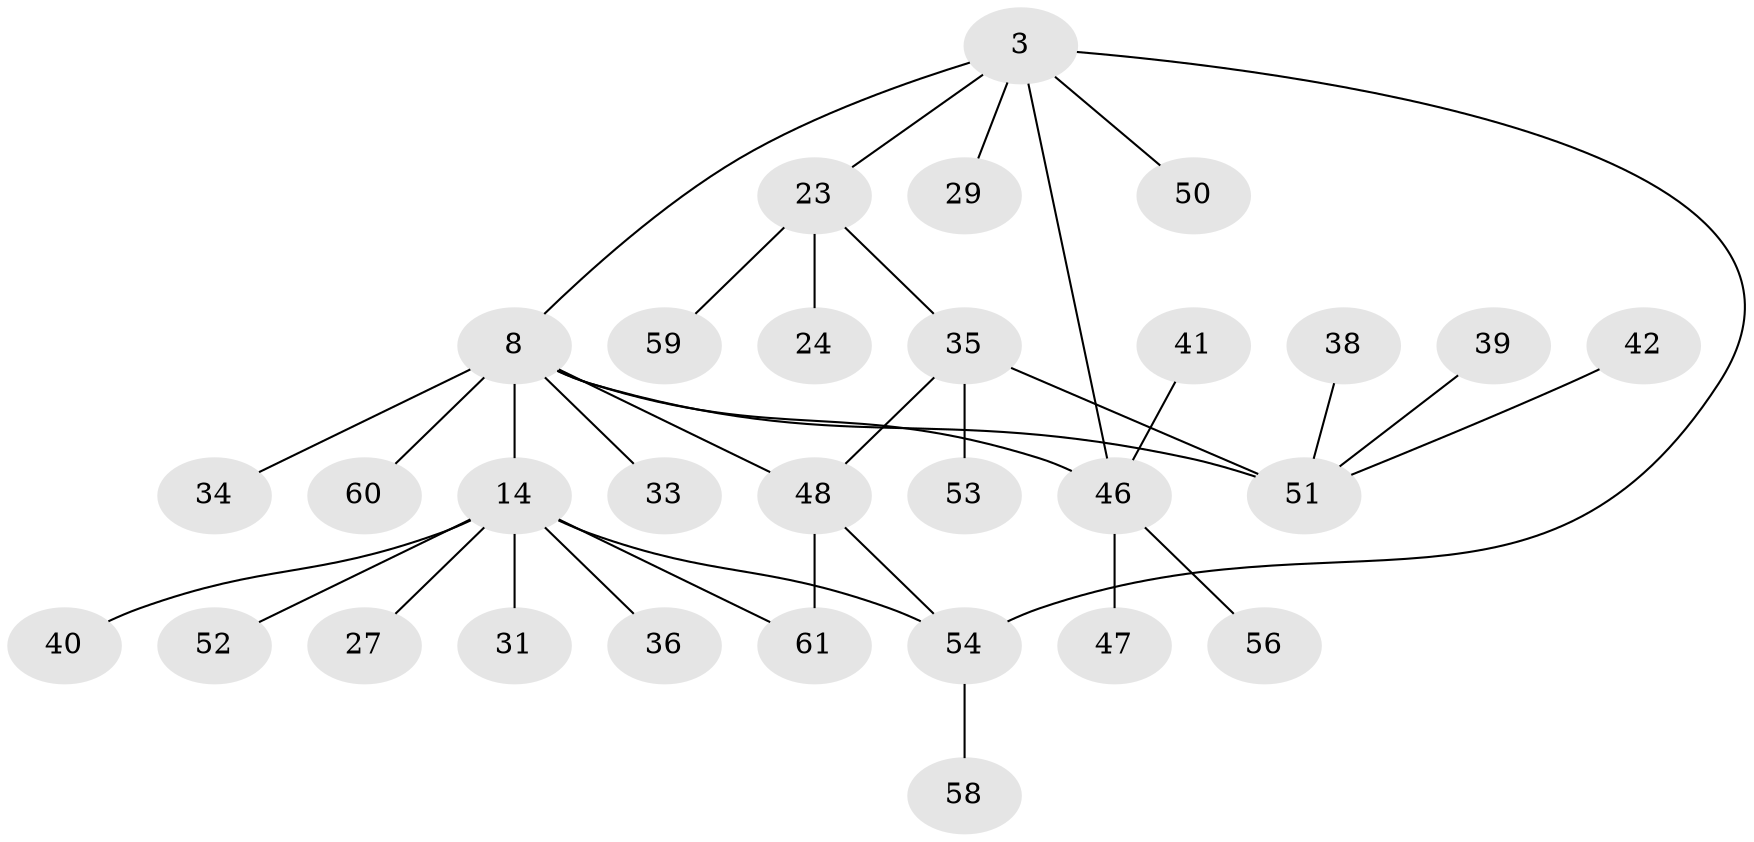 // original degree distribution, {5: 0.06557377049180328, 7: 0.01639344262295082, 8: 0.04918032786885246, 4: 0.09836065573770492, 6: 0.03278688524590164, 1: 0.5573770491803278, 3: 0.04918032786885246, 2: 0.13114754098360656}
// Generated by graph-tools (version 1.1) at 2025/55/03/09/25 04:55:05]
// undirected, 30 vertices, 35 edges
graph export_dot {
graph [start="1"]
  node [color=gray90,style=filled];
  3 [super="+1"];
  8 [super="+6"];
  14 [super="+13"];
  23 [super="+17"];
  24;
  27;
  29 [super="+20"];
  31;
  33;
  34 [super="+21"];
  35 [super="+19+12"];
  36;
  38;
  39;
  40;
  41 [super="+37"];
  42;
  46 [super="+43+9"];
  47;
  48 [super="+11"];
  50;
  51 [super="+4+28"];
  52;
  53 [super="+49"];
  54 [super="+32"];
  56;
  58 [super="+57"];
  59;
  60;
  61 [super="+44"];
  3 -- 46 [weight=2];
  3 -- 50;
  3 -- 29;
  3 -- 8;
  3 -- 23 [weight=2];
  3 -- 54;
  8 -- 14 [weight=2];
  8 -- 46 [weight=2];
  8 -- 34;
  8 -- 33;
  8 -- 60;
  8 -- 51 [weight=2];
  8 -- 48;
  14 -- 36;
  14 -- 40;
  14 -- 52;
  14 -- 27;
  14 -- 31;
  14 -- 61;
  14 -- 54 [weight=2];
  23 -- 35;
  23 -- 24;
  23 -- 59;
  35 -- 48 [weight=2];
  35 -- 51;
  35 -- 53;
  38 -- 51;
  39 -- 51;
  41 -- 46;
  42 -- 51;
  46 -- 47;
  46 -- 56;
  48 -- 61;
  48 -- 54;
  54 -- 58;
}
